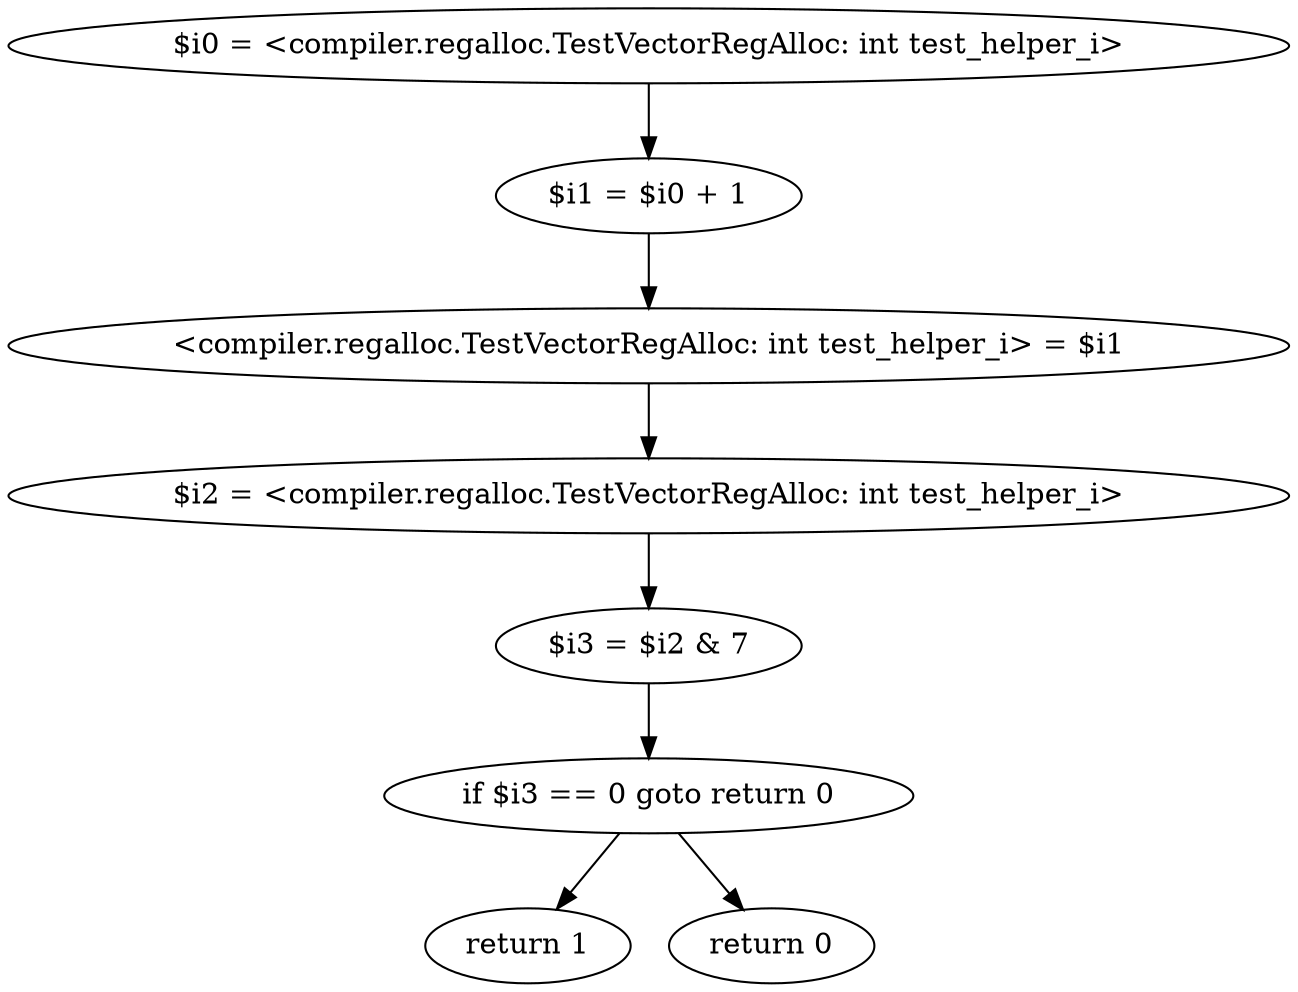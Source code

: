 digraph "unitGraph" {
    "$i0 = <compiler.regalloc.TestVectorRegAlloc: int test_helper_i>"
    "$i1 = $i0 + 1"
    "<compiler.regalloc.TestVectorRegAlloc: int test_helper_i> = $i1"
    "$i2 = <compiler.regalloc.TestVectorRegAlloc: int test_helper_i>"
    "$i3 = $i2 & 7"
    "if $i3 == 0 goto return 0"
    "return 1"
    "return 0"
    "$i0 = <compiler.regalloc.TestVectorRegAlloc: int test_helper_i>"->"$i1 = $i0 + 1";
    "$i1 = $i0 + 1"->"<compiler.regalloc.TestVectorRegAlloc: int test_helper_i> = $i1";
    "<compiler.regalloc.TestVectorRegAlloc: int test_helper_i> = $i1"->"$i2 = <compiler.regalloc.TestVectorRegAlloc: int test_helper_i>";
    "$i2 = <compiler.regalloc.TestVectorRegAlloc: int test_helper_i>"->"$i3 = $i2 & 7";
    "$i3 = $i2 & 7"->"if $i3 == 0 goto return 0";
    "if $i3 == 0 goto return 0"->"return 1";
    "if $i3 == 0 goto return 0"->"return 0";
}
